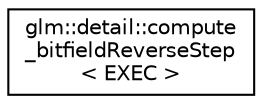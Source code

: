 digraph "Graphical Class Hierarchy"
{
  edge [fontname="Helvetica",fontsize="10",labelfontname="Helvetica",labelfontsize="10"];
  node [fontname="Helvetica",fontsize="10",shape=record];
  rankdir="LR";
  Node1 [label="glm::detail::compute\l_bitfieldReverseStep\l\< EXEC \>",height=0.2,width=0.4,color="black", fillcolor="white", style="filled",URL="$structglm_1_1detail_1_1compute__bitfield_reverse_step.html"];
}
